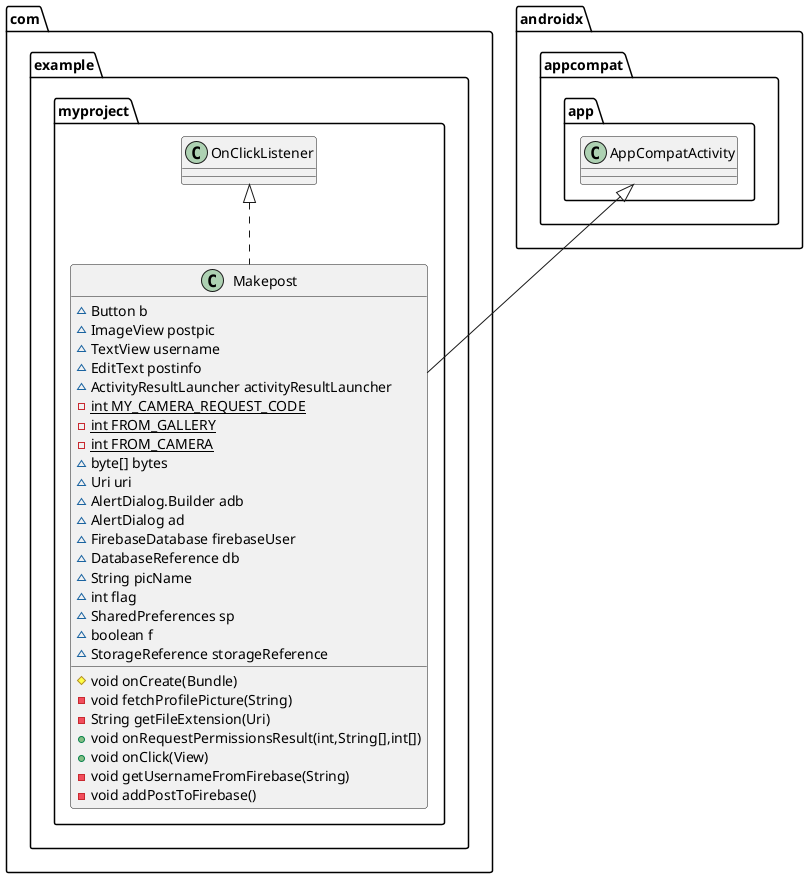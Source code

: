 @startuml
class com.example.myproject.Makepost {
~ Button b
~ ImageView postpic
~ TextView username
~ EditText postinfo
~ ActivityResultLauncher activityResultLauncher
- {static} int MY_CAMERA_REQUEST_CODE
- {static} int FROM_GALLERY
- {static} int FROM_CAMERA
~ byte[] bytes
~ Uri uri
~ AlertDialog.Builder adb
~ AlertDialog ad
~ FirebaseDatabase firebaseUser
~ DatabaseReference db
~ String picName
~ int flag
~ SharedPreferences sp
~ boolean f
~ StorageReference storageReference
# void onCreate(Bundle)
- void fetchProfilePicture(String)
- String getFileExtension(Uri)
+ void onRequestPermissionsResult(int,String[],int[])
+ void onClick(View)
- void getUsernameFromFirebase(String)
- void addPostToFirebase()
}




com.example.myproject.OnClickListener <|.. com.example.myproject.Makepost
androidx.appcompat.app.AppCompatActivity <|-- com.example.myproject.Makepost
@enduml